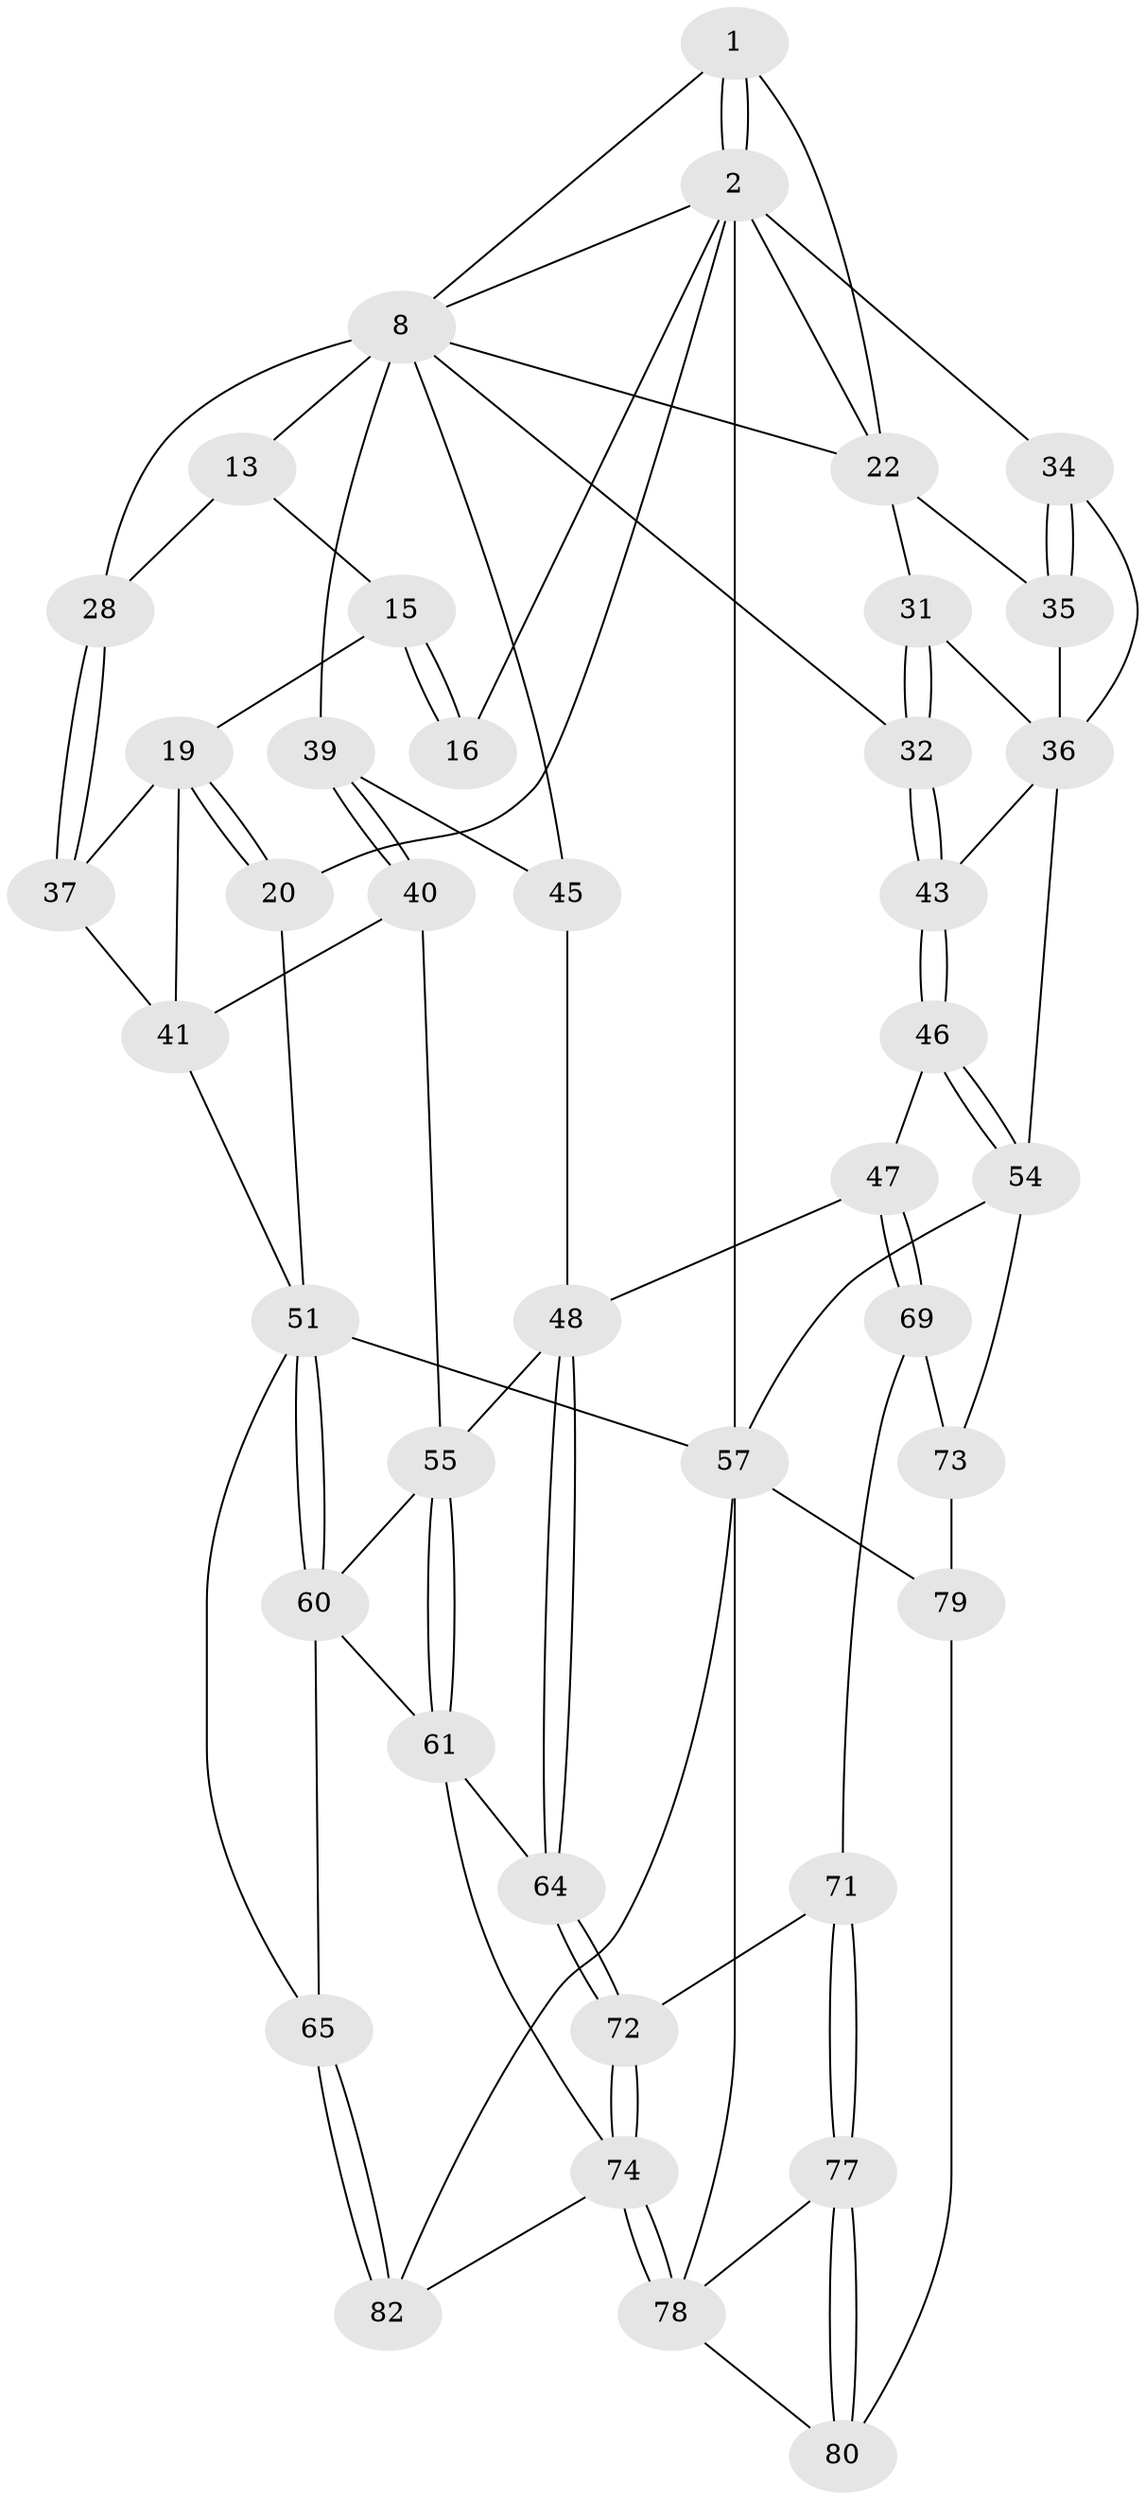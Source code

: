 // original degree distribution, {3: 0.023809523809523808, 6: 0.20238095238095238, 5: 0.5476190476190477, 4: 0.2261904761904762}
// Generated by graph-tools (version 1.1) at 2025/28/03/15/25 16:28:04]
// undirected, 42 vertices, 96 edges
graph export_dot {
graph [start="1"]
  node [color=gray90,style=filled];
  1 [pos="+0.8446344889290203+0",super="+6"];
  2 [pos="+1+0",super="+11+3"];
  8 [pos="+0.638019181360859+0.11772641748032507",super="+24+9"];
  13 [pos="+0.43273302541849523+0.10627897917665897",super="+14"];
  15 [pos="+0.3794846546454346+0.17814856877222704",super="+17"];
  16 [pos="+0.04366491726047995+0"];
  19 [pos="+0.11491115626218794+0.2967055073392463",super="+38"];
  20 [pos="+0+0.2584435014500057"];
  22 [pos="+0.8587872826236791+0.1705107042572016",super="+30+23"];
  28 [pos="+0.3930781501518454+0.20341389354109166"];
  31 [pos="+0.8725521416606159+0.2843366885142905"];
  32 [pos="+0.7790797195905238+0.36852226919511355"];
  34 [pos="+1+0.22146488429638655"];
  35 [pos="+1+0.22245200367135604"];
  36 [pos="+0.9154143667092453+0.3142266110773421",super="+42"];
  37 [pos="+0.3561180190535143+0.3312758594411212"];
  39 [pos="+0.48884283701700393+0.4100681596249679"];
  40 [pos="+0.4230940754216766+0.44392626886506575"];
  41 [pos="+0.3860465585729853+0.4193094392769396",super="+50"];
  43 [pos="+0.8120884483038331+0.43131342005037043"];
  45 [pos="+0.6016376744703301+0.43292434490785675"];
  46 [pos="+0.8071566158944347+0.5830194186886068"];
  47 [pos="+0.7697023933917655+0.618123285790894"];
  48 [pos="+0.6514264690992653+0.5987791831654727",super="+49"];
  51 [pos="+0.18022082654550683+0.5035454943865892",super="+52"];
  54 [pos="+1+0.5463208919859205",super="+59"];
  55 [pos="+0.448843799411308+0.5025324522838396",super="+56"];
  57 [pos="+1+1",super="+68+58"];
  60 [pos="+0.2942589334390789+0.6153632396276523",super="+63"];
  61 [pos="+0.4680896476700779+0.6781207379409696",super="+62"];
  64 [pos="+0.543310259564911+0.6728642403040431"];
  65 [pos="+0.26529284337652204+0.7770995239346032"];
  69 [pos="+0.7711770472697758+0.6239289395955869",super="+70"];
  71 [pos="+0.6755628011330604+0.8052309523563231"];
  72 [pos="+0.5795744604417469+0.7608664232349541"];
  73 [pos="+0.9611353401614882+0.7653676125291701",super="+76"];
  74 [pos="+0.5735258170456663+0.8740012865694707",super="+75"];
  77 [pos="+0.6601991050032674+0.9078239054159744"];
  78 [pos="+0.61312021619213+0.9027408923795105",super="+83"];
  79 [pos="+0.8158473507045679+0.8831710025139866"];
  80 [pos="+0.7259231513812466+0.952205623085891"];
  82 [pos="+0.019615441370184474+1"];
  1 -- 2 [weight=2];
  1 -- 2;
  1 -- 8;
  1 -- 22;
  2 -- 57 [weight=2];
  2 -- 34;
  2 -- 22;
  2 -- 16;
  2 -- 20;
  2 -- 8;
  8 -- 32;
  8 -- 22;
  8 -- 45;
  8 -- 39;
  8 -- 28;
  8 -- 13 [weight=2];
  13 -- 28;
  13 -- 15 [weight=2];
  15 -- 16 [weight=2];
  15 -- 16;
  15 -- 19;
  19 -- 20;
  19 -- 20;
  19 -- 41;
  19 -- 37;
  20 -- 51;
  22 -- 35;
  22 -- 31;
  28 -- 37;
  28 -- 37;
  31 -- 32;
  31 -- 32;
  31 -- 36;
  32 -- 43;
  32 -- 43;
  34 -- 35;
  34 -- 35;
  34 -- 36;
  35 -- 36;
  36 -- 43;
  36 -- 54;
  37 -- 41;
  39 -- 40;
  39 -- 40;
  39 -- 45;
  40 -- 41;
  40 -- 55;
  41 -- 51;
  43 -- 46;
  43 -- 46;
  45 -- 48;
  46 -- 47;
  46 -- 54;
  46 -- 54;
  47 -- 48;
  47 -- 69;
  47 -- 69;
  48 -- 64;
  48 -- 64;
  48 -- 55;
  51 -- 60;
  51 -- 60;
  51 -- 65;
  51 -- 57;
  54 -- 73;
  54 -- 57;
  55 -- 61;
  55 -- 61;
  55 -- 60;
  57 -- 82;
  57 -- 79;
  57 -- 78;
  60 -- 65;
  60 -- 61;
  61 -- 64;
  61 -- 74;
  64 -- 72;
  64 -- 72;
  65 -- 82;
  65 -- 82;
  69 -- 73 [weight=2];
  69 -- 71;
  71 -- 72;
  71 -- 77;
  71 -- 77;
  72 -- 74;
  72 -- 74;
  73 -- 79;
  74 -- 78 [weight=2];
  74 -- 78;
  74 -- 82;
  77 -- 78;
  77 -- 80;
  77 -- 80;
  78 -- 80;
  79 -- 80;
}
